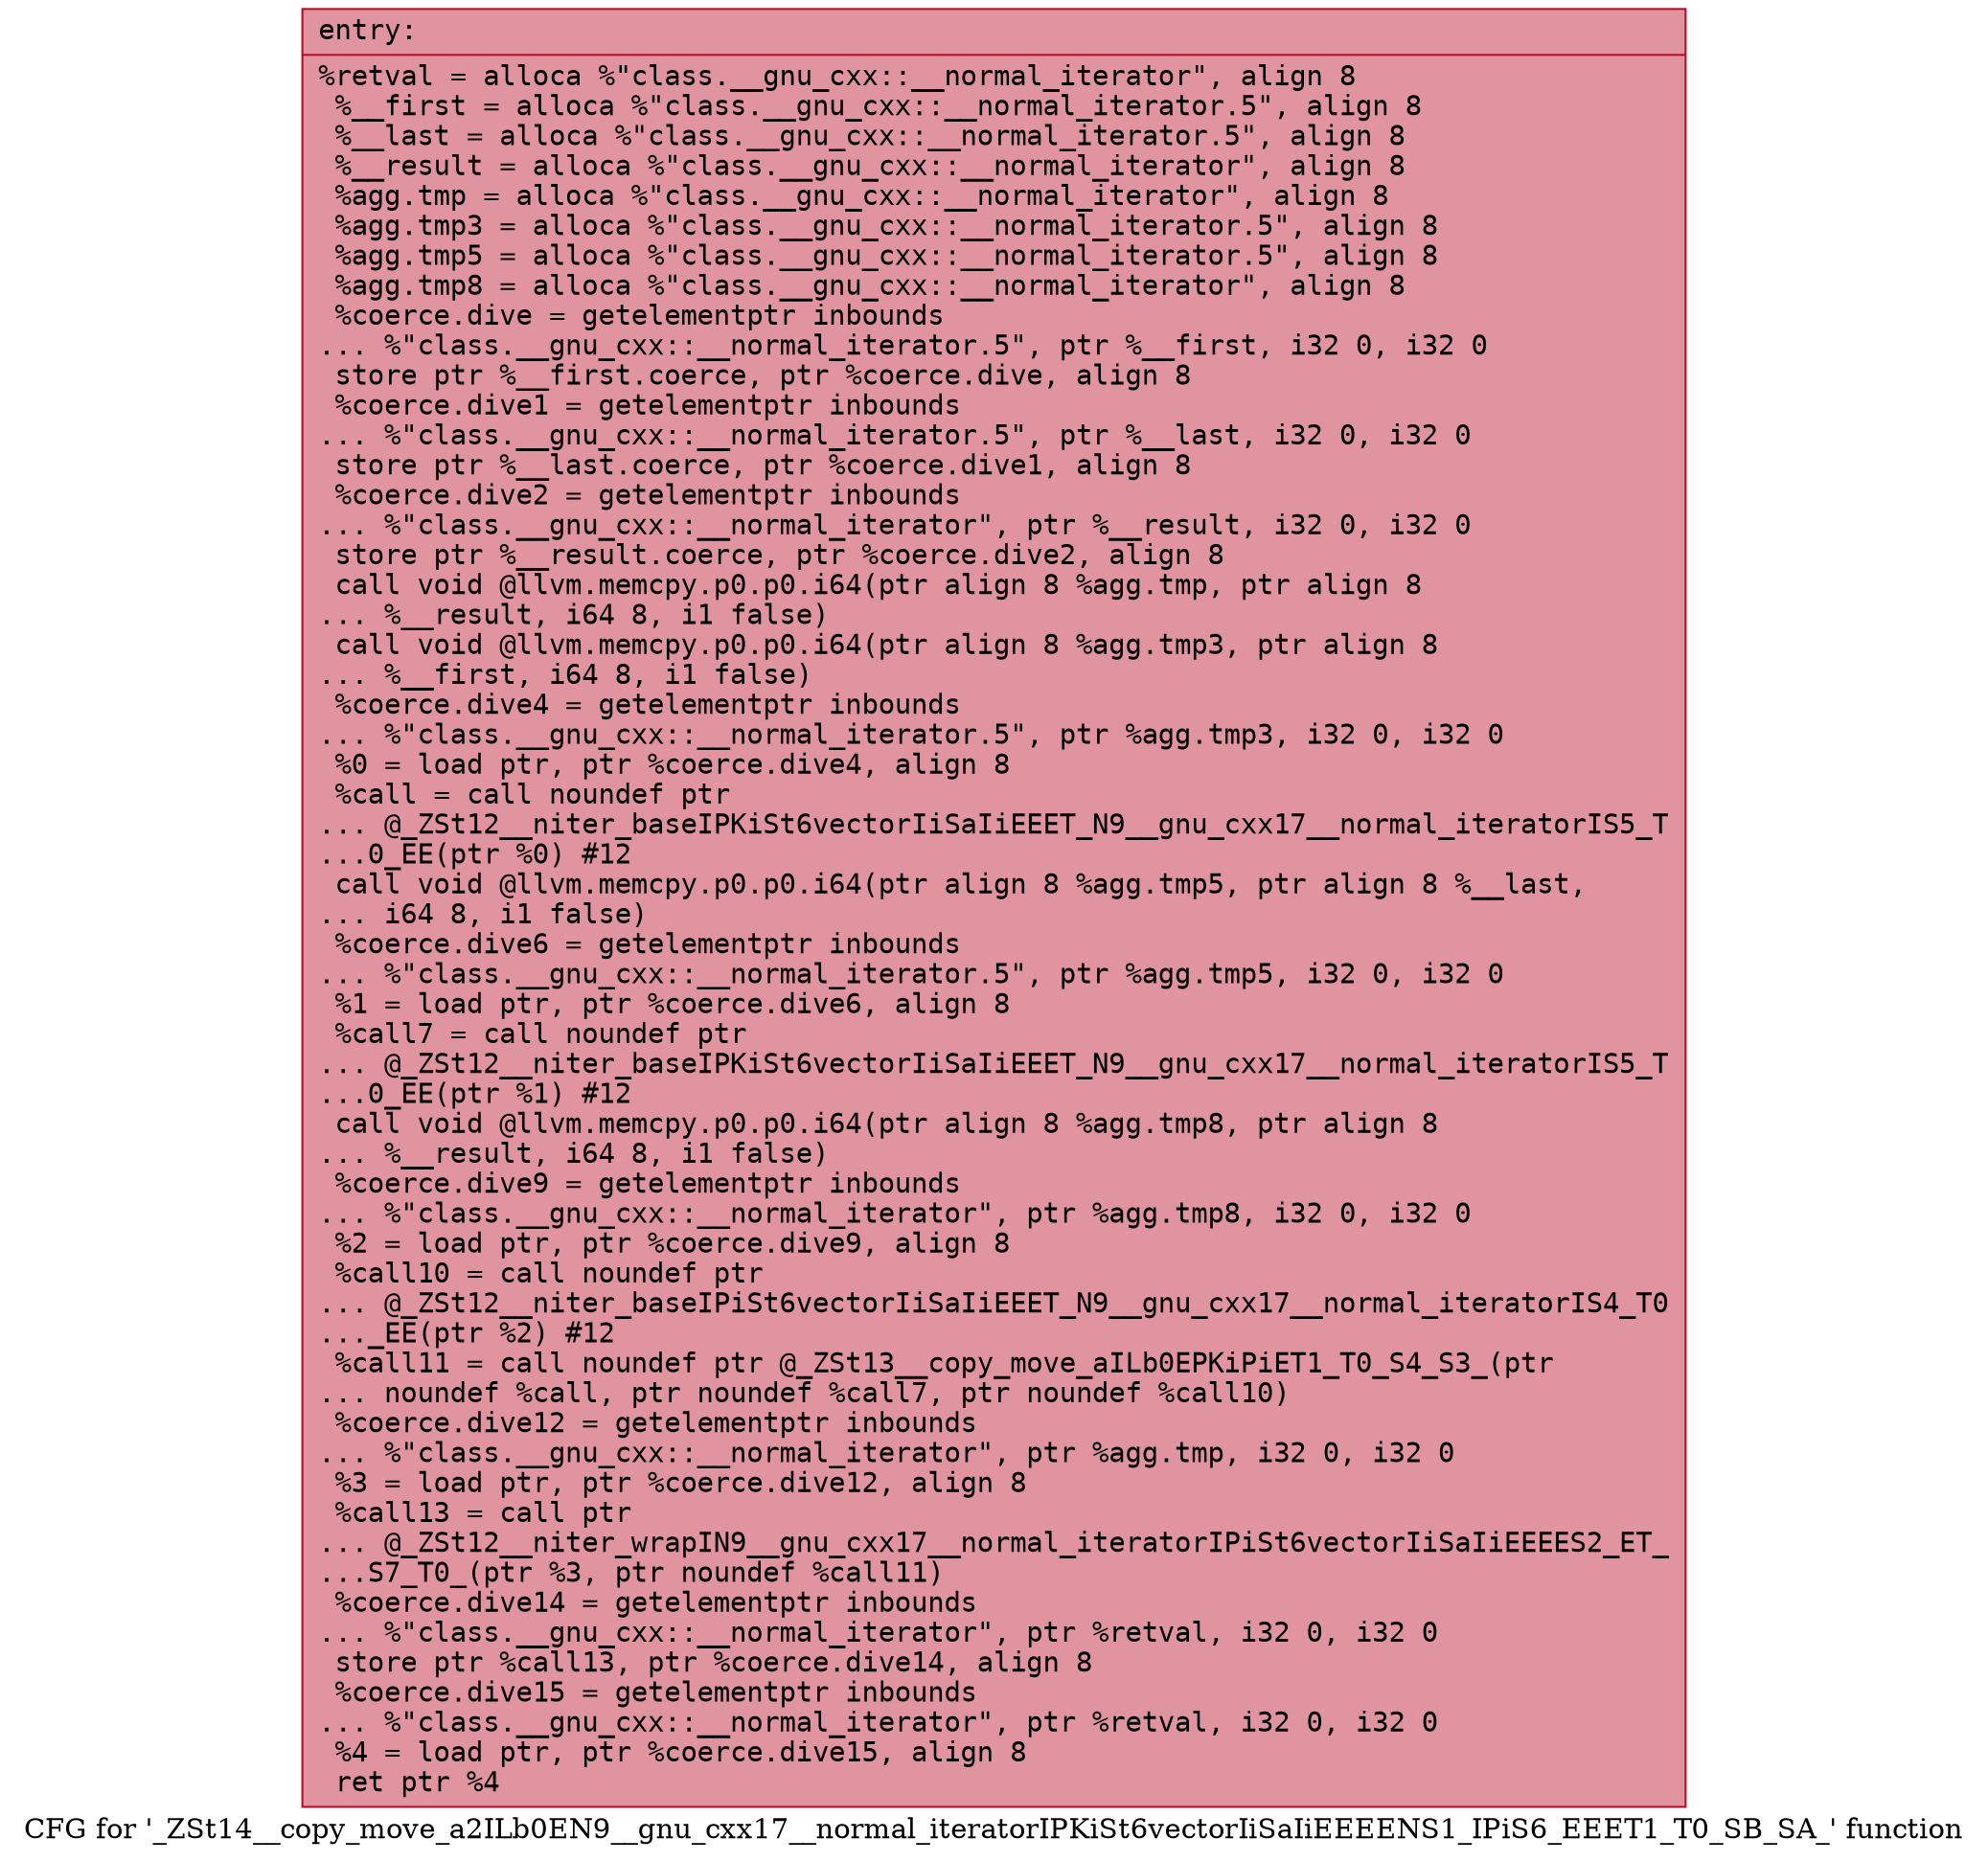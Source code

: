 digraph "CFG for '_ZSt14__copy_move_a2ILb0EN9__gnu_cxx17__normal_iteratorIPKiSt6vectorIiSaIiEEEENS1_IPiS6_EEET1_T0_SB_SA_' function" {
	label="CFG for '_ZSt14__copy_move_a2ILb0EN9__gnu_cxx17__normal_iteratorIPKiSt6vectorIiSaIiEEEENS1_IPiS6_EEET1_T0_SB_SA_' function";

	Node0x55579cdb61a0 [shape=record,color="#b70d28ff", style=filled, fillcolor="#b70d2870" fontname="Courier",label="{entry:\l|  %retval = alloca %\"class.__gnu_cxx::__normal_iterator\", align 8\l  %__first = alloca %\"class.__gnu_cxx::__normal_iterator.5\", align 8\l  %__last = alloca %\"class.__gnu_cxx::__normal_iterator.5\", align 8\l  %__result = alloca %\"class.__gnu_cxx::__normal_iterator\", align 8\l  %agg.tmp = alloca %\"class.__gnu_cxx::__normal_iterator\", align 8\l  %agg.tmp3 = alloca %\"class.__gnu_cxx::__normal_iterator.5\", align 8\l  %agg.tmp5 = alloca %\"class.__gnu_cxx::__normal_iterator.5\", align 8\l  %agg.tmp8 = alloca %\"class.__gnu_cxx::__normal_iterator\", align 8\l  %coerce.dive = getelementptr inbounds\l... %\"class.__gnu_cxx::__normal_iterator.5\", ptr %__first, i32 0, i32 0\l  store ptr %__first.coerce, ptr %coerce.dive, align 8\l  %coerce.dive1 = getelementptr inbounds\l... %\"class.__gnu_cxx::__normal_iterator.5\", ptr %__last, i32 0, i32 0\l  store ptr %__last.coerce, ptr %coerce.dive1, align 8\l  %coerce.dive2 = getelementptr inbounds\l... %\"class.__gnu_cxx::__normal_iterator\", ptr %__result, i32 0, i32 0\l  store ptr %__result.coerce, ptr %coerce.dive2, align 8\l  call void @llvm.memcpy.p0.p0.i64(ptr align 8 %agg.tmp, ptr align 8\l... %__result, i64 8, i1 false)\l  call void @llvm.memcpy.p0.p0.i64(ptr align 8 %agg.tmp3, ptr align 8\l... %__first, i64 8, i1 false)\l  %coerce.dive4 = getelementptr inbounds\l... %\"class.__gnu_cxx::__normal_iterator.5\", ptr %agg.tmp3, i32 0, i32 0\l  %0 = load ptr, ptr %coerce.dive4, align 8\l  %call = call noundef ptr\l... @_ZSt12__niter_baseIPKiSt6vectorIiSaIiEEET_N9__gnu_cxx17__normal_iteratorIS5_T\l...0_EE(ptr %0) #12\l  call void @llvm.memcpy.p0.p0.i64(ptr align 8 %agg.tmp5, ptr align 8 %__last,\l... i64 8, i1 false)\l  %coerce.dive6 = getelementptr inbounds\l... %\"class.__gnu_cxx::__normal_iterator.5\", ptr %agg.tmp5, i32 0, i32 0\l  %1 = load ptr, ptr %coerce.dive6, align 8\l  %call7 = call noundef ptr\l... @_ZSt12__niter_baseIPKiSt6vectorIiSaIiEEET_N9__gnu_cxx17__normal_iteratorIS5_T\l...0_EE(ptr %1) #12\l  call void @llvm.memcpy.p0.p0.i64(ptr align 8 %agg.tmp8, ptr align 8\l... %__result, i64 8, i1 false)\l  %coerce.dive9 = getelementptr inbounds\l... %\"class.__gnu_cxx::__normal_iterator\", ptr %agg.tmp8, i32 0, i32 0\l  %2 = load ptr, ptr %coerce.dive9, align 8\l  %call10 = call noundef ptr\l... @_ZSt12__niter_baseIPiSt6vectorIiSaIiEEET_N9__gnu_cxx17__normal_iteratorIS4_T0\l..._EE(ptr %2) #12\l  %call11 = call noundef ptr @_ZSt13__copy_move_aILb0EPKiPiET1_T0_S4_S3_(ptr\l... noundef %call, ptr noundef %call7, ptr noundef %call10)\l  %coerce.dive12 = getelementptr inbounds\l... %\"class.__gnu_cxx::__normal_iterator\", ptr %agg.tmp, i32 0, i32 0\l  %3 = load ptr, ptr %coerce.dive12, align 8\l  %call13 = call ptr\l... @_ZSt12__niter_wrapIN9__gnu_cxx17__normal_iteratorIPiSt6vectorIiSaIiEEEES2_ET_\l...S7_T0_(ptr %3, ptr noundef %call11)\l  %coerce.dive14 = getelementptr inbounds\l... %\"class.__gnu_cxx::__normal_iterator\", ptr %retval, i32 0, i32 0\l  store ptr %call13, ptr %coerce.dive14, align 8\l  %coerce.dive15 = getelementptr inbounds\l... %\"class.__gnu_cxx::__normal_iterator\", ptr %retval, i32 0, i32 0\l  %4 = load ptr, ptr %coerce.dive15, align 8\l  ret ptr %4\l}"];
}

